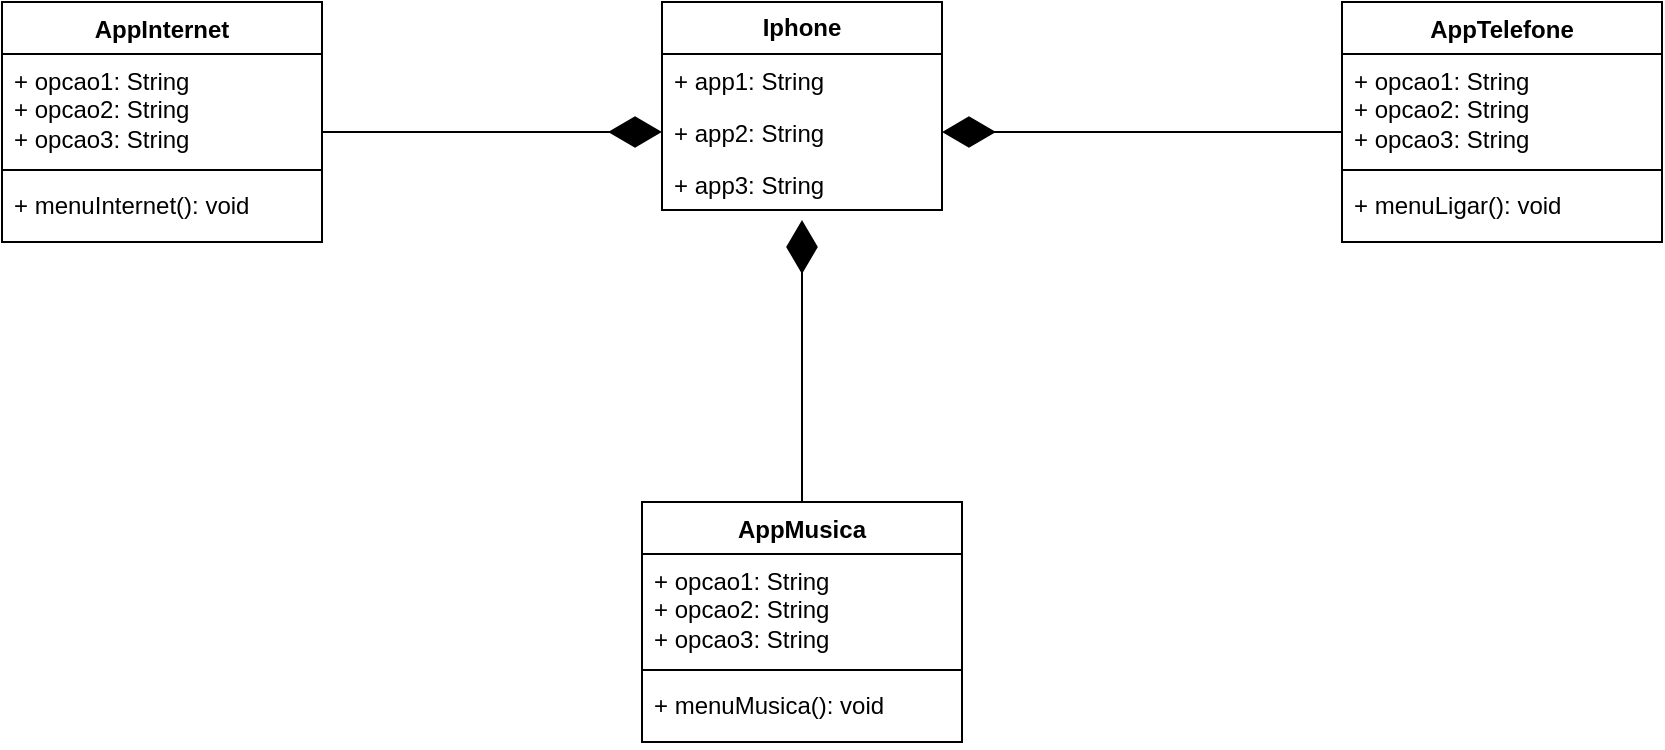 <mxfile version="23.0.2" type="github">
  <diagram name="Página-1" id="yVm6nVoW5LCEhk0JAXBa">
    <mxGraphModel dx="833" dy="485" grid="1" gridSize="10" guides="1" tooltips="1" connect="1" arrows="1" fold="1" page="1" pageScale="1" pageWidth="827" pageHeight="1169" math="0" shadow="0">
      <root>
        <mxCell id="0" />
        <mxCell id="1" parent="0" />
        <mxCell id="X5nwxbHJ5hIMuVDBWofQ-5" value="&lt;b&gt;Iphone&lt;/b&gt;" style="swimlane;fontStyle=0;childLayout=stackLayout;horizontal=1;startSize=26;fillColor=none;horizontalStack=0;resizeParent=1;resizeParentMax=0;resizeLast=0;collapsible=1;marginBottom=0;whiteSpace=wrap;html=1;" vertex="1" parent="1">
          <mxGeometry x="330" y="120" width="140" height="104" as="geometry" />
        </mxCell>
        <mxCell id="X5nwxbHJ5hIMuVDBWofQ-6" value="+ app1: String" style="text;strokeColor=none;fillColor=none;align=left;verticalAlign=top;spacingLeft=4;spacingRight=4;overflow=hidden;rotatable=0;points=[[0,0.5],[1,0.5]];portConstraint=eastwest;whiteSpace=wrap;html=1;" vertex="1" parent="X5nwxbHJ5hIMuVDBWofQ-5">
          <mxGeometry y="26" width="140" height="26" as="geometry" />
        </mxCell>
        <mxCell id="X5nwxbHJ5hIMuVDBWofQ-7" value="+ app2: String" style="text;strokeColor=none;fillColor=none;align=left;verticalAlign=top;spacingLeft=4;spacingRight=4;overflow=hidden;rotatable=0;points=[[0,0.5],[1,0.5]];portConstraint=eastwest;whiteSpace=wrap;html=1;" vertex="1" parent="X5nwxbHJ5hIMuVDBWofQ-5">
          <mxGeometry y="52" width="140" height="26" as="geometry" />
        </mxCell>
        <mxCell id="X5nwxbHJ5hIMuVDBWofQ-8" value="+ app3: String" style="text;strokeColor=none;fillColor=none;align=left;verticalAlign=top;spacingLeft=4;spacingRight=4;overflow=hidden;rotatable=0;points=[[0,0.5],[1,0.5]];portConstraint=eastwest;whiteSpace=wrap;html=1;" vertex="1" parent="X5nwxbHJ5hIMuVDBWofQ-5">
          <mxGeometry y="78" width="140" height="26" as="geometry" />
        </mxCell>
        <mxCell id="X5nwxbHJ5hIMuVDBWofQ-27" value="" style="endArrow=diamondThin;endFill=1;endSize=24;html=1;rounded=0;entryX=0.5;entryY=1.192;entryDx=0;entryDy=0;entryPerimeter=0;exitX=0.5;exitY=0;exitDx=0;exitDy=0;" edge="1" parent="1" target="X5nwxbHJ5hIMuVDBWofQ-8">
          <mxGeometry width="160" relative="1" as="geometry">
            <mxPoint x="400" y="370" as="sourcePoint" />
            <mxPoint x="490" y="250" as="targetPoint" />
          </mxGeometry>
        </mxCell>
        <mxCell id="X5nwxbHJ5hIMuVDBWofQ-28" value="" style="endArrow=diamondThin;endFill=1;endSize=24;html=1;rounded=0;entryX=0;entryY=0.5;entryDx=0;entryDy=0;exitX=1;exitY=0.5;exitDx=0;exitDy=0;" edge="1" parent="1" target="X5nwxbHJ5hIMuVDBWofQ-7">
          <mxGeometry width="160" relative="1" as="geometry">
            <mxPoint x="160" y="185" as="sourcePoint" />
            <mxPoint x="490" y="250" as="targetPoint" />
          </mxGeometry>
        </mxCell>
        <mxCell id="X5nwxbHJ5hIMuVDBWofQ-29" value="" style="endArrow=diamondThin;endFill=1;endSize=24;html=1;rounded=0;entryX=1;entryY=0.5;entryDx=0;entryDy=0;exitX=0;exitY=0.5;exitDx=0;exitDy=0;" edge="1" parent="1" target="X5nwxbHJ5hIMuVDBWofQ-7">
          <mxGeometry width="160" relative="1" as="geometry">
            <mxPoint x="670" y="185" as="sourcePoint" />
            <mxPoint x="490" y="250" as="targetPoint" />
          </mxGeometry>
        </mxCell>
        <mxCell id="X5nwxbHJ5hIMuVDBWofQ-30" value="AppMusica" style="swimlane;fontStyle=1;align=center;verticalAlign=top;childLayout=stackLayout;horizontal=1;startSize=26;horizontalStack=0;resizeParent=1;resizeParentMax=0;resizeLast=0;collapsible=1;marginBottom=0;whiteSpace=wrap;html=1;" vertex="1" parent="1">
          <mxGeometry x="320" y="370" width="160" height="120" as="geometry" />
        </mxCell>
        <mxCell id="X5nwxbHJ5hIMuVDBWofQ-31" value="+ opcao1: String&lt;br&gt;+ opcao2: String&lt;br&gt;+ opcao3: String" style="text;strokeColor=none;fillColor=none;align=left;verticalAlign=top;spacingLeft=4;spacingRight=4;overflow=hidden;rotatable=0;points=[[0,0.5],[1,0.5]];portConstraint=eastwest;whiteSpace=wrap;html=1;" vertex="1" parent="X5nwxbHJ5hIMuVDBWofQ-30">
          <mxGeometry y="26" width="160" height="54" as="geometry" />
        </mxCell>
        <mxCell id="X5nwxbHJ5hIMuVDBWofQ-32" value="" style="line;strokeWidth=1;fillColor=none;align=left;verticalAlign=middle;spacingTop=-1;spacingLeft=3;spacingRight=3;rotatable=0;labelPosition=right;points=[];portConstraint=eastwest;strokeColor=inherit;" vertex="1" parent="X5nwxbHJ5hIMuVDBWofQ-30">
          <mxGeometry y="80" width="160" height="8" as="geometry" />
        </mxCell>
        <mxCell id="X5nwxbHJ5hIMuVDBWofQ-33" value="+ menuMusica(): void" style="text;strokeColor=none;fillColor=none;align=left;verticalAlign=top;spacingLeft=4;spacingRight=4;overflow=hidden;rotatable=0;points=[[0,0.5],[1,0.5]];portConstraint=eastwest;whiteSpace=wrap;html=1;" vertex="1" parent="X5nwxbHJ5hIMuVDBWofQ-30">
          <mxGeometry y="88" width="160" height="32" as="geometry" />
        </mxCell>
        <mxCell id="X5nwxbHJ5hIMuVDBWofQ-37" value="AppTelefone" style="swimlane;fontStyle=1;align=center;verticalAlign=top;childLayout=stackLayout;horizontal=1;startSize=26;horizontalStack=0;resizeParent=1;resizeParentMax=0;resizeLast=0;collapsible=1;marginBottom=0;whiteSpace=wrap;html=1;" vertex="1" parent="1">
          <mxGeometry x="670" y="120" width="160" height="120" as="geometry" />
        </mxCell>
        <mxCell id="X5nwxbHJ5hIMuVDBWofQ-38" value="+ opcao1: String&lt;br&gt;+ opcao2: String&lt;br&gt;+ opcao3: String" style="text;strokeColor=none;fillColor=none;align=left;verticalAlign=top;spacingLeft=4;spacingRight=4;overflow=hidden;rotatable=0;points=[[0,0.5],[1,0.5]];portConstraint=eastwest;whiteSpace=wrap;html=1;" vertex="1" parent="X5nwxbHJ5hIMuVDBWofQ-37">
          <mxGeometry y="26" width="160" height="54" as="geometry" />
        </mxCell>
        <mxCell id="X5nwxbHJ5hIMuVDBWofQ-39" value="" style="line;strokeWidth=1;fillColor=none;align=left;verticalAlign=middle;spacingTop=-1;spacingLeft=3;spacingRight=3;rotatable=0;labelPosition=right;points=[];portConstraint=eastwest;strokeColor=inherit;" vertex="1" parent="X5nwxbHJ5hIMuVDBWofQ-37">
          <mxGeometry y="80" width="160" height="8" as="geometry" />
        </mxCell>
        <mxCell id="X5nwxbHJ5hIMuVDBWofQ-40" value="+ menuLigar(): void" style="text;strokeColor=none;fillColor=none;align=left;verticalAlign=top;spacingLeft=4;spacingRight=4;overflow=hidden;rotatable=0;points=[[0,0.5],[1,0.5]];portConstraint=eastwest;whiteSpace=wrap;html=1;" vertex="1" parent="X5nwxbHJ5hIMuVDBWofQ-37">
          <mxGeometry y="88" width="160" height="32" as="geometry" />
        </mxCell>
        <mxCell id="X5nwxbHJ5hIMuVDBWofQ-41" value="AppInternet" style="swimlane;fontStyle=1;align=center;verticalAlign=top;childLayout=stackLayout;horizontal=1;startSize=26;horizontalStack=0;resizeParent=1;resizeParentMax=0;resizeLast=0;collapsible=1;marginBottom=0;whiteSpace=wrap;html=1;" vertex="1" parent="1">
          <mxGeometry y="120" width="160" height="120" as="geometry" />
        </mxCell>
        <mxCell id="X5nwxbHJ5hIMuVDBWofQ-42" value="+ opcao1: String&lt;br&gt;+ opcao2: String&lt;br&gt;+ opcao3: String" style="text;strokeColor=none;fillColor=none;align=left;verticalAlign=top;spacingLeft=4;spacingRight=4;overflow=hidden;rotatable=0;points=[[0,0.5],[1,0.5]];portConstraint=eastwest;whiteSpace=wrap;html=1;" vertex="1" parent="X5nwxbHJ5hIMuVDBWofQ-41">
          <mxGeometry y="26" width="160" height="54" as="geometry" />
        </mxCell>
        <mxCell id="X5nwxbHJ5hIMuVDBWofQ-43" value="" style="line;strokeWidth=1;fillColor=none;align=left;verticalAlign=middle;spacingTop=-1;spacingLeft=3;spacingRight=3;rotatable=0;labelPosition=right;points=[];portConstraint=eastwest;strokeColor=inherit;" vertex="1" parent="X5nwxbHJ5hIMuVDBWofQ-41">
          <mxGeometry y="80" width="160" height="8" as="geometry" />
        </mxCell>
        <mxCell id="X5nwxbHJ5hIMuVDBWofQ-44" value="+ menuInternet(): void" style="text;strokeColor=none;fillColor=none;align=left;verticalAlign=top;spacingLeft=4;spacingRight=4;overflow=hidden;rotatable=0;points=[[0,0.5],[1,0.5]];portConstraint=eastwest;whiteSpace=wrap;html=1;" vertex="1" parent="X5nwxbHJ5hIMuVDBWofQ-41">
          <mxGeometry y="88" width="160" height="32" as="geometry" />
        </mxCell>
      </root>
    </mxGraphModel>
  </diagram>
</mxfile>
